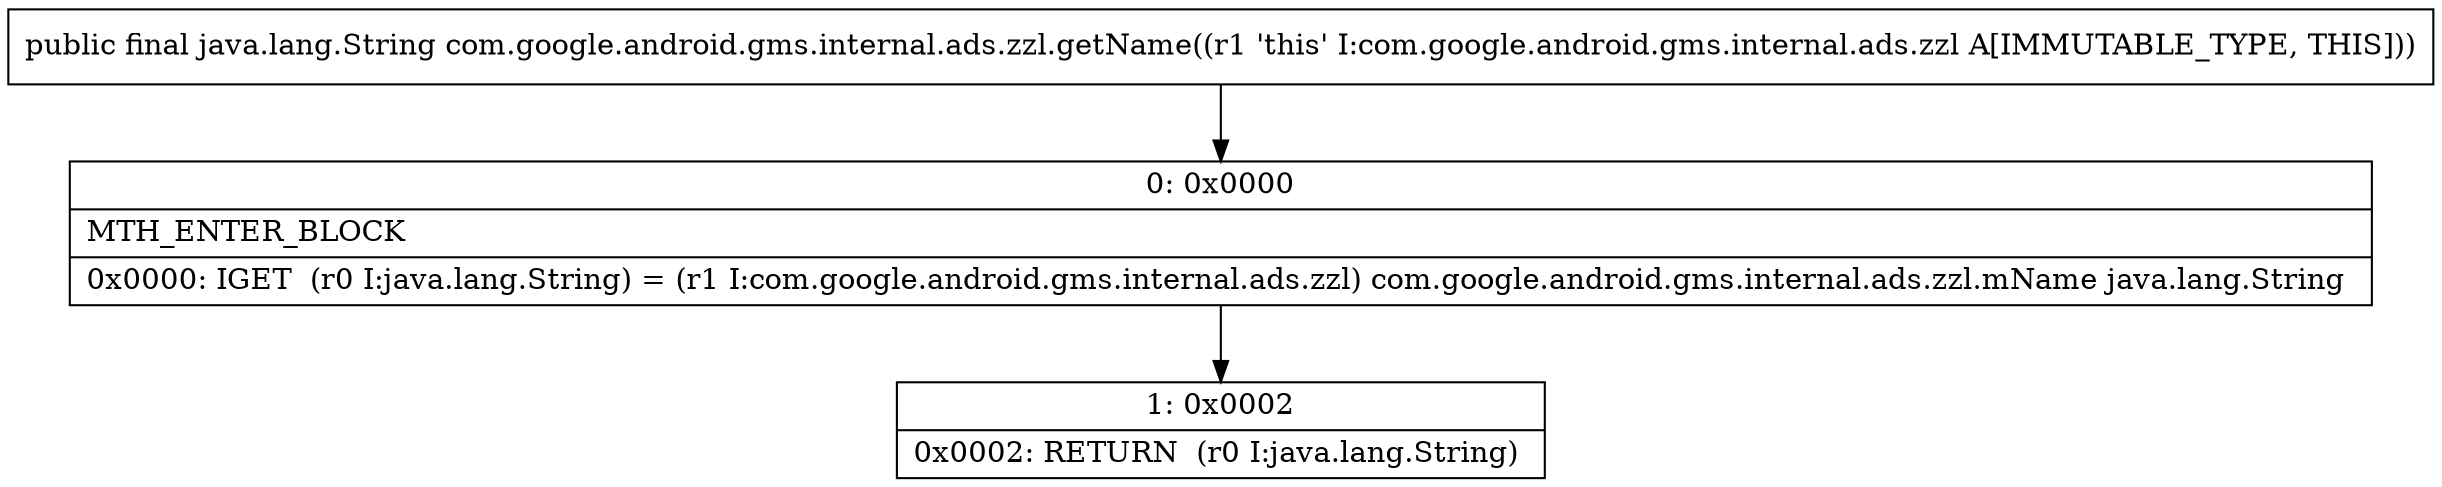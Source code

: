 digraph "CFG forcom.google.android.gms.internal.ads.zzl.getName()Ljava\/lang\/String;" {
Node_0 [shape=record,label="{0\:\ 0x0000|MTH_ENTER_BLOCK\l|0x0000: IGET  (r0 I:java.lang.String) = (r1 I:com.google.android.gms.internal.ads.zzl) com.google.android.gms.internal.ads.zzl.mName java.lang.String \l}"];
Node_1 [shape=record,label="{1\:\ 0x0002|0x0002: RETURN  (r0 I:java.lang.String) \l}"];
MethodNode[shape=record,label="{public final java.lang.String com.google.android.gms.internal.ads.zzl.getName((r1 'this' I:com.google.android.gms.internal.ads.zzl A[IMMUTABLE_TYPE, THIS])) }"];
MethodNode -> Node_0;
Node_0 -> Node_1;
}

